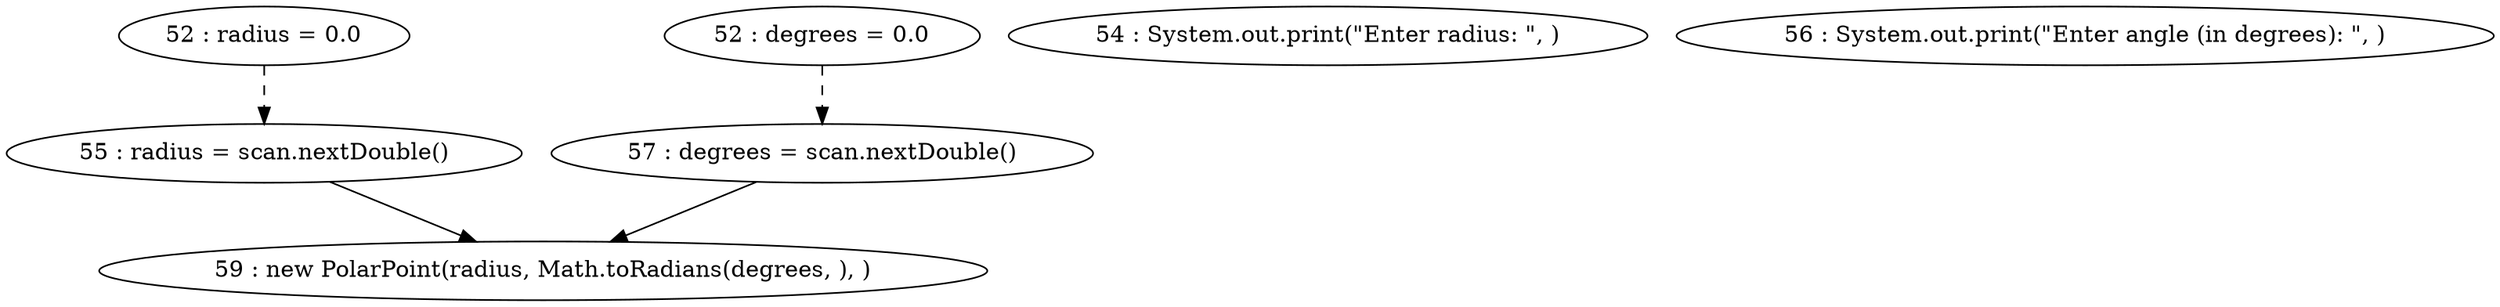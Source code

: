 digraph G {
"52 : radius = 0.0"
"52 : radius = 0.0" -> "55 : radius = scan.nextDouble()" [style=dashed]
"52 : degrees = 0.0"
"52 : degrees = 0.0" -> "57 : degrees = scan.nextDouble()" [style=dashed]
"54 : System.out.print(\"Enter radius: \", )"
"55 : radius = scan.nextDouble()"
"55 : radius = scan.nextDouble()" -> "59 : new PolarPoint(radius, Math.toRadians(degrees, ), )"
"56 : System.out.print(\"Enter angle (in degrees): \", )"
"57 : degrees = scan.nextDouble()"
"57 : degrees = scan.nextDouble()" -> "59 : new PolarPoint(radius, Math.toRadians(degrees, ), )"
"59 : new PolarPoint(radius, Math.toRadians(degrees, ), )"
}